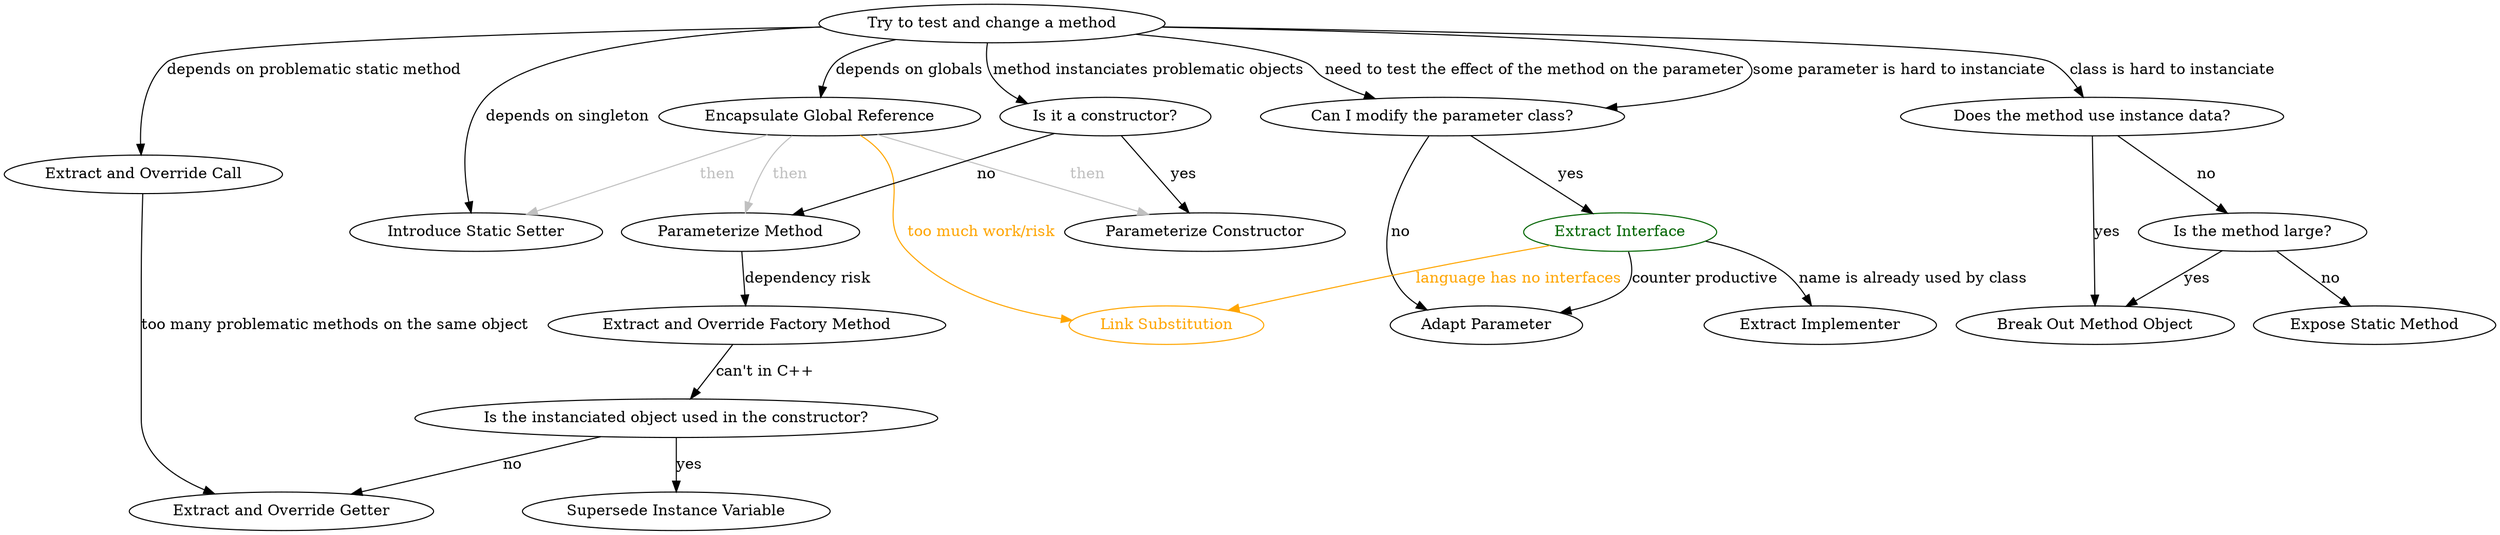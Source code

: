 digraph G {
  test_change [label="Try to test and change a method"];
  test_change -> extract_and_override_call [label="depends on problematic static method"];
  test_change -> introduce_static_setter [label="depends on singleton"];
  test_change -> encapsulate_global_reference [label="depends on globals"];
  test_change -> can_modify_parameter_class [label="some parameter is hard to instanciate"];
  test_change -> can_modify_parameter_class [label="need to test the effect of the method on the parameter"];
  test_change -> does_method_use_instance_data [label="class is hard to instanciate"];
  test_change -> is_it_a_constructor [label="method instanciates problematic objects"];

  extract_and_override_call [label="Extract and Override Call"];
  extract_and_override_call -> extract_and_override_getter [label="too many problematic methods on the same object"];

  encapsulate_global_reference [label="Encapsulate Global Reference"];
  encapsulate_global_reference -> link_substitution [label="too much work/risk", color="orange", fontcolor="orange"];
  encapsulate_global_reference -> introduce_static_setter [label="then", color="gray", fontcolor="gray"];
  encapsulate_global_reference -> parameterize_method [label="then", color="gray", fontcolor="gray"];
  encapsulate_global_reference -> parameterize_constructor [label="then", color="gray", fontcolor="gray"];

  can_modify_parameter_class [label="Can I modify the parameter class?"];
  can_modify_parameter_class -> extract_interface [label="yes"];
  can_modify_parameter_class -> adapt_parameter [label="no"];

  extract_interface [label="Extract Interface", color="darkgreen", fontcolor="darkgreen"];
  extract_interface -> link_substitution [label="language has no interfaces", color="orange", fontcolor="orange"];
  extract_interface -> extract_implementer [label="name is already used by class"];
  extract_interface -> adapt_parameter [label="counter productive"];

  does_method_use_instance_data [label="Does the method use instance data?"];
  does_method_use_instance_data -> break_out_method_object [label="yes"];
  does_method_use_instance_data -> is_instance_data_less_method_large [label="no"];

  is_instance_data_less_method_large [label="Is the method large?"];
  is_instance_data_less_method_large -> break_out_method_object [label="yes"];
  is_instance_data_less_method_large -> expose_static_method [label="no"];

  is_it_a_constructor [label="Is it a constructor?"];
  is_it_a_constructor -> parameterize_constructor [label="yes"];
  is_it_a_constructor -> parameterize_method [label="no"];

  parameterize_method [label="Parameterize Method"];
  parameterize_method -> extract_and_override_factory_method [label="dependency risk"];

  extract_and_override_factory_method [label="Extract and Override Factory Method"];
  extract_and_override_factory_method -> is_object_used_in_constructor [label="can't in C++"];

  is_object_used_in_constructor [label="Is the instanciated object used in the constructor?"];
  is_object_used_in_constructor -> supersede_instance_variable [label="yes"];
  is_object_used_in_constructor -> extract_and_override_getter [label="no"];

  extract_and_override_getter [label="Extract and Override Getter"];
  supersede_instance_variable [label="Supersede Instance Variable"];
  link_substitution [label="Link Substitution", color="orange", fontcolor="orange"];
  adapt_parameter [label="Adapt Parameter"];
  extract_implementer [label="Extract Implementer"];
  break_out_method_object [label="Break Out Method Object"];
  expose_static_method [label="Expose Static Method"];
  introduce_static_setter [label="Introduce Static Setter"];
  parameterize_constructor [label="Parameterize Constructor"];
}

